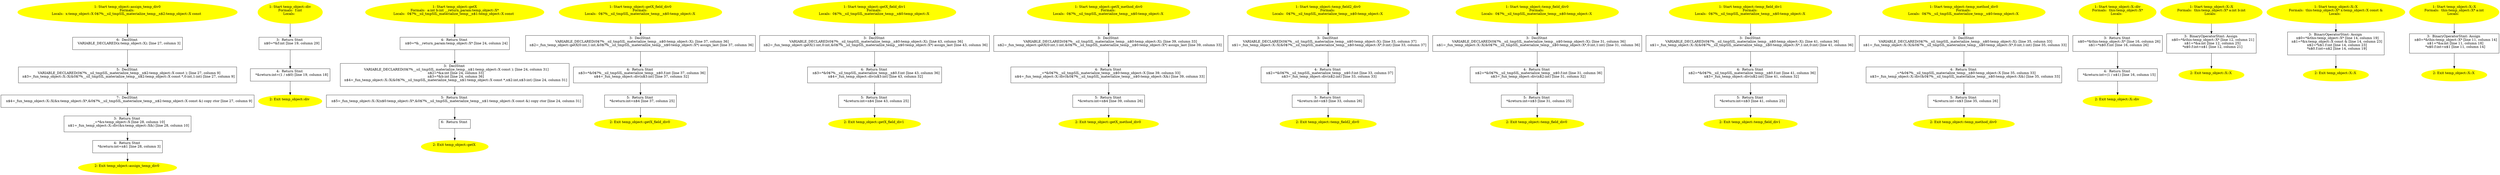 /* @generated */
digraph cfg {
"assign_temp_div0#temp_object#6618523570396537240.fa2055065ca23850cee50c855993cd3a_1" [label="1: Start temp_object::assign_temp_div0\nFormals: \nLocals:  x:temp_object::X 0$?%__sil_tmpSIL_materialize_temp__n$2:temp_object::X const  \n  " color=yellow style=filled]
	

	 "assign_temp_div0#temp_object#6618523570396537240.fa2055065ca23850cee50c855993cd3a_1" -> "assign_temp_div0#temp_object#6618523570396537240.fa2055065ca23850cee50c855993cd3a_6" ;
"assign_temp_div0#temp_object#6618523570396537240.fa2055065ca23850cee50c855993cd3a_2" [label="2: Exit temp_object::assign_temp_div0 \n  " color=yellow style=filled]
	

"assign_temp_div0#temp_object#6618523570396537240.fa2055065ca23850cee50c855993cd3a_3" [label="3:  Return Stmt \n   _=*&x:temp_object::X [line 28, column 10]\n  n$1=_fun_temp_object::X::div(&x:temp_object::X&) [line 28, column 10]\n " shape="box"]
	

	 "assign_temp_div0#temp_object#6618523570396537240.fa2055065ca23850cee50c855993cd3a_3" -> "assign_temp_div0#temp_object#6618523570396537240.fa2055065ca23850cee50c855993cd3a_4" ;
"assign_temp_div0#temp_object#6618523570396537240.fa2055065ca23850cee50c855993cd3a_4" [label="4:  Return Stmt \n   *&return:int=n$1 [line 28, column 3]\n " shape="box"]
	

	 "assign_temp_div0#temp_object#6618523570396537240.fa2055065ca23850cee50c855993cd3a_4" -> "assign_temp_div0#temp_object#6618523570396537240.fa2055065ca23850cee50c855993cd3a_2" ;
"assign_temp_div0#temp_object#6618523570396537240.fa2055065ca23850cee50c855993cd3a_5" [label="5:  DeclStmt \n   VARIABLE_DECLARED(0$?%__sil_tmpSIL_materialize_temp__n$2:temp_object::X const ); [line 27, column 9]\n  n$3=_fun_temp_object::X::X(&0$?%__sil_tmpSIL_materialize_temp__n$2:temp_object::X const *,0:int,1:int) [line 27, column 9]\n " shape="box"]
	

	 "assign_temp_div0#temp_object#6618523570396537240.fa2055065ca23850cee50c855993cd3a_5" -> "assign_temp_div0#temp_object#6618523570396537240.fa2055065ca23850cee50c855993cd3a_7" ;
"assign_temp_div0#temp_object#6618523570396537240.fa2055065ca23850cee50c855993cd3a_6" [label="6:  DeclStmt \n   VARIABLE_DECLARED(x:temp_object::X); [line 27, column 3]\n " shape="box"]
	

	 "assign_temp_div0#temp_object#6618523570396537240.fa2055065ca23850cee50c855993cd3a_6" -> "assign_temp_div0#temp_object#6618523570396537240.fa2055065ca23850cee50c855993cd3a_5" ;
"assign_temp_div0#temp_object#6618523570396537240.fa2055065ca23850cee50c855993cd3a_7" [label="7:  DeclStmt \n   n$4=_fun_temp_object::X::X(&x:temp_object::X*,&0$?%__sil_tmpSIL_materialize_temp__n$2:temp_object::X const &) copy ctor [line 27, column 9]\n " shape="box"]
	

	 "assign_temp_div0#temp_object#6618523570396537240.fa2055065ca23850cee50c855993cd3a_7" -> "assign_temp_div0#temp_object#6618523570396537240.fa2055065ca23850cee50c855993cd3a_3" ;
"div#temp_object#8235742009211935218.2061ea7bd543a21042cf00f2dbeefd91_1" [label="1: Start temp_object::div\nFormals:  f:int\nLocals:  \n  " color=yellow style=filled]
	

	 "div#temp_object#8235742009211935218.2061ea7bd543a21042cf00f2dbeefd91_1" -> "div#temp_object#8235742009211935218.2061ea7bd543a21042cf00f2dbeefd91_3" ;
"div#temp_object#8235742009211935218.2061ea7bd543a21042cf00f2dbeefd91_2" [label="2: Exit temp_object::div \n  " color=yellow style=filled]
	

"div#temp_object#8235742009211935218.2061ea7bd543a21042cf00f2dbeefd91_3" [label="3:  Return Stmt \n   n$0=*&f:int [line 19, column 29]\n " shape="box"]
	

	 "div#temp_object#8235742009211935218.2061ea7bd543a21042cf00f2dbeefd91_3" -> "div#temp_object#8235742009211935218.2061ea7bd543a21042cf00f2dbeefd91_4" ;
"div#temp_object#8235742009211935218.2061ea7bd543a21042cf00f2dbeefd91_4" [label="4:  Return Stmt \n   *&return:int=(1 / n$0) [line 19, column 18]\n " shape="box"]
	

	 "div#temp_object#8235742009211935218.2061ea7bd543a21042cf00f2dbeefd91_4" -> "div#temp_object#8235742009211935218.2061ea7bd543a21042cf00f2dbeefd91_2" ;
"getX#temp_object(class temp_object::X)#4720444219866178245.c6d7bacbd2aa751dffef569ff17890e7_1" [label="1: Start temp_object::getX\nFormals:  a:int b:int __return_param:temp_object::X*\nLocals:  0$?%__sil_tmpSIL_materialize_temp__n$1:temp_object::X const  \n  " color=yellow style=filled]
	

	 "getX#temp_object(class temp_object::X)#4720444219866178245.c6d7bacbd2aa751dffef569ff17890e7_1" -> "getX#temp_object(class temp_object::X)#4720444219866178245.c6d7bacbd2aa751dffef569ff17890e7_4" ;
"getX#temp_object(class temp_object::X)#4720444219866178245.c6d7bacbd2aa751dffef569ff17890e7_2" [label="2: Exit temp_object::getX \n  " color=yellow style=filled]
	

"getX#temp_object(class temp_object::X)#4720444219866178245.c6d7bacbd2aa751dffef569ff17890e7_3" [label="3:  DeclStmt \n   VARIABLE_DECLARED(0$?%__sil_tmpSIL_materialize_temp__n$1:temp_object::X const ); [line 24, column 31]\n  n$2=*&a:int [line 24, column 33]\n  n$3=*&b:int [line 24, column 36]\n  n$4=_fun_temp_object::X::X(&0$?%__sil_tmpSIL_materialize_temp__n$1:temp_object::X const *,n$2:int,n$3:int) [line 24, column 31]\n " shape="box"]
	

	 "getX#temp_object(class temp_object::X)#4720444219866178245.c6d7bacbd2aa751dffef569ff17890e7_3" -> "getX#temp_object(class temp_object::X)#4720444219866178245.c6d7bacbd2aa751dffef569ff17890e7_5" ;
"getX#temp_object(class temp_object::X)#4720444219866178245.c6d7bacbd2aa751dffef569ff17890e7_4" [label="4:  Return Stmt \n   n$0=*&__return_param:temp_object::X* [line 24, column 24]\n " shape="box"]
	

	 "getX#temp_object(class temp_object::X)#4720444219866178245.c6d7bacbd2aa751dffef569ff17890e7_4" -> "getX#temp_object(class temp_object::X)#4720444219866178245.c6d7bacbd2aa751dffef569ff17890e7_3" ;
"getX#temp_object(class temp_object::X)#4720444219866178245.c6d7bacbd2aa751dffef569ff17890e7_5" [label="5:  Return Stmt \n   n$5=_fun_temp_object::X::X(n$0:temp_object::X*,&0$?%__sil_tmpSIL_materialize_temp__n$1:temp_object::X const &) copy ctor [line 24, column 31]\n " shape="box"]
	

	 "getX#temp_object(class temp_object::X)#4720444219866178245.c6d7bacbd2aa751dffef569ff17890e7_5" -> "getX#temp_object(class temp_object::X)#4720444219866178245.c6d7bacbd2aa751dffef569ff17890e7_6" ;
"getX#temp_object(class temp_object::X)#4720444219866178245.c6d7bacbd2aa751dffef569ff17890e7_6" [label="6:  Return Stmt \n  " shape="box"]
	

	 "getX#temp_object(class temp_object::X)#4720444219866178245.c6d7bacbd2aa751dffef569ff17890e7_6" -> "getX#temp_object(class temp_object::X)#4720444219866178245.c6d7bacbd2aa751dffef569ff17890e7_2" ;
"getX_field_div0#temp_object#12698122843139253036.854c4a3940ca05110785248e1303db49_1" [label="1: Start temp_object::getX_field_div0\nFormals: \nLocals:  0$?%__sil_tmpSIL_materialize_temp__n$0:temp_object::X \n  " color=yellow style=filled]
	

	 "getX_field_div0#temp_object#12698122843139253036.854c4a3940ca05110785248e1303db49_1" -> "getX_field_div0#temp_object#12698122843139253036.854c4a3940ca05110785248e1303db49_3" ;
"getX_field_div0#temp_object#12698122843139253036.854c4a3940ca05110785248e1303db49_2" [label="2: Exit temp_object::getX_field_div0 \n  " color=yellow style=filled]
	

"getX_field_div0#temp_object#12698122843139253036.854c4a3940ca05110785248e1303db49_3" [label="3:  DeclStmt \n   VARIABLE_DECLARED(0$?%__sil_tmpSIL_materialize_temp__n$0:temp_object::X); [line 37, column 36]\n  n$2=_fun_temp_object::getX(0:int,1:int,&0$?%__sil_tmpSIL_materialize_temp__n$0:temp_object::X*) assign_last [line 37, column 36]\n " shape="box"]
	

	 "getX_field_div0#temp_object#12698122843139253036.854c4a3940ca05110785248e1303db49_3" -> "getX_field_div0#temp_object#12698122843139253036.854c4a3940ca05110785248e1303db49_4" ;
"getX_field_div0#temp_object#12698122843139253036.854c4a3940ca05110785248e1303db49_4" [label="4:  Return Stmt \n   n$3=*&0$?%__sil_tmpSIL_materialize_temp__n$0.f:int [line 37, column 36]\n  n$4=_fun_temp_object::div(n$3:int) [line 37, column 32]\n " shape="box"]
	

	 "getX_field_div0#temp_object#12698122843139253036.854c4a3940ca05110785248e1303db49_4" -> "getX_field_div0#temp_object#12698122843139253036.854c4a3940ca05110785248e1303db49_5" ;
"getX_field_div0#temp_object#12698122843139253036.854c4a3940ca05110785248e1303db49_5" [label="5:  Return Stmt \n   *&return:int=n$4 [line 37, column 25]\n " shape="box"]
	

	 "getX_field_div0#temp_object#12698122843139253036.854c4a3940ca05110785248e1303db49_5" -> "getX_field_div0#temp_object#12698122843139253036.854c4a3940ca05110785248e1303db49_2" ;
"getX_field_div1#temp_object#11953596240866039963.ee557e5aaabf95f2c8b1284adfc7249e_1" [label="1: Start temp_object::getX_field_div1\nFormals: \nLocals:  0$?%__sil_tmpSIL_materialize_temp__n$0:temp_object::X \n  " color=yellow style=filled]
	

	 "getX_field_div1#temp_object#11953596240866039963.ee557e5aaabf95f2c8b1284adfc7249e_1" -> "getX_field_div1#temp_object#11953596240866039963.ee557e5aaabf95f2c8b1284adfc7249e_3" ;
"getX_field_div1#temp_object#11953596240866039963.ee557e5aaabf95f2c8b1284adfc7249e_2" [label="2: Exit temp_object::getX_field_div1 \n  " color=yellow style=filled]
	

"getX_field_div1#temp_object#11953596240866039963.ee557e5aaabf95f2c8b1284adfc7249e_3" [label="3:  DeclStmt \n   VARIABLE_DECLARED(0$?%__sil_tmpSIL_materialize_temp__n$0:temp_object::X); [line 43, column 36]\n  n$2=_fun_temp_object::getX(1:int,0:int,&0$?%__sil_tmpSIL_materialize_temp__n$0:temp_object::X*) assign_last [line 43, column 36]\n " shape="box"]
	

	 "getX_field_div1#temp_object#11953596240866039963.ee557e5aaabf95f2c8b1284adfc7249e_3" -> "getX_field_div1#temp_object#11953596240866039963.ee557e5aaabf95f2c8b1284adfc7249e_4" ;
"getX_field_div1#temp_object#11953596240866039963.ee557e5aaabf95f2c8b1284adfc7249e_4" [label="4:  Return Stmt \n   n$3=*&0$?%__sil_tmpSIL_materialize_temp__n$0.f:int [line 43, column 36]\n  n$4=_fun_temp_object::div(n$3:int) [line 43, column 32]\n " shape="box"]
	

	 "getX_field_div1#temp_object#11953596240866039963.ee557e5aaabf95f2c8b1284adfc7249e_4" -> "getX_field_div1#temp_object#11953596240866039963.ee557e5aaabf95f2c8b1284adfc7249e_5" ;
"getX_field_div1#temp_object#11953596240866039963.ee557e5aaabf95f2c8b1284adfc7249e_5" [label="5:  Return Stmt \n   *&return:int=n$4 [line 43, column 25]\n " shape="box"]
	

	 "getX_field_div1#temp_object#11953596240866039963.ee557e5aaabf95f2c8b1284adfc7249e_5" -> "getX_field_div1#temp_object#11953596240866039963.ee557e5aaabf95f2c8b1284adfc7249e_2" ;
"getX_method_div0#temp_object#10654710522454889600.9c743f651914acdd07ad2c70becfd89c_1" [label="1: Start temp_object::getX_method_div0\nFormals: \nLocals:  0$?%__sil_tmpSIL_materialize_temp__n$0:temp_object::X \n  " color=yellow style=filled]
	

	 "getX_method_div0#temp_object#10654710522454889600.9c743f651914acdd07ad2c70becfd89c_1" -> "getX_method_div0#temp_object#10654710522454889600.9c743f651914acdd07ad2c70becfd89c_3" ;
"getX_method_div0#temp_object#10654710522454889600.9c743f651914acdd07ad2c70becfd89c_2" [label="2: Exit temp_object::getX_method_div0 \n  " color=yellow style=filled]
	

"getX_method_div0#temp_object#10654710522454889600.9c743f651914acdd07ad2c70becfd89c_3" [label="3:  DeclStmt \n   VARIABLE_DECLARED(0$?%__sil_tmpSIL_materialize_temp__n$0:temp_object::X); [line 39, column 33]\n  n$2=_fun_temp_object::getX(0:int,1:int,&0$?%__sil_tmpSIL_materialize_temp__n$0:temp_object::X*) assign_last [line 39, column 33]\n " shape="box"]
	

	 "getX_method_div0#temp_object#10654710522454889600.9c743f651914acdd07ad2c70becfd89c_3" -> "getX_method_div0#temp_object#10654710522454889600.9c743f651914acdd07ad2c70becfd89c_4" ;
"getX_method_div0#temp_object#10654710522454889600.9c743f651914acdd07ad2c70becfd89c_4" [label="4:  Return Stmt \n   _=*&0$?%__sil_tmpSIL_materialize_temp__n$0:temp_object::X [line 39, column 33]\n  n$4=_fun_temp_object::X::div(&0$?%__sil_tmpSIL_materialize_temp__n$0:temp_object::X&) [line 39, column 33]\n " shape="box"]
	

	 "getX_method_div0#temp_object#10654710522454889600.9c743f651914acdd07ad2c70becfd89c_4" -> "getX_method_div0#temp_object#10654710522454889600.9c743f651914acdd07ad2c70becfd89c_5" ;
"getX_method_div0#temp_object#10654710522454889600.9c743f651914acdd07ad2c70becfd89c_5" [label="5:  Return Stmt \n   *&return:int=n$4 [line 39, column 26]\n " shape="box"]
	

	 "getX_method_div0#temp_object#10654710522454889600.9c743f651914acdd07ad2c70becfd89c_5" -> "getX_method_div0#temp_object#10654710522454889600.9c743f651914acdd07ad2c70becfd89c_2" ;
"temp_field2_div0#temp_object#17763200808338657027.dd874be310bbf8e78129b073d73ad49f_1" [label="1: Start temp_object::temp_field2_div0\nFormals: \nLocals:  0$?%__sil_tmpSIL_materialize_temp__n$0:temp_object::X \n  " color=yellow style=filled]
	

	 "temp_field2_div0#temp_object#17763200808338657027.dd874be310bbf8e78129b073d73ad49f_1" -> "temp_field2_div0#temp_object#17763200808338657027.dd874be310bbf8e78129b073d73ad49f_3" ;
"temp_field2_div0#temp_object#17763200808338657027.dd874be310bbf8e78129b073d73ad49f_2" [label="2: Exit temp_object::temp_field2_div0 \n  " color=yellow style=filled]
	

"temp_field2_div0#temp_object#17763200808338657027.dd874be310bbf8e78129b073d73ad49f_3" [label="3:  DeclStmt \n   VARIABLE_DECLARED(0$?%__sil_tmpSIL_materialize_temp__n$0:temp_object::X); [line 33, column 37]\n  n$1=_fun_temp_object::X::X(&0$?%__sil_tmpSIL_materialize_temp__n$0:temp_object::X*,0:int) [line 33, column 37]\n " shape="box"]
	

	 "temp_field2_div0#temp_object#17763200808338657027.dd874be310bbf8e78129b073d73ad49f_3" -> "temp_field2_div0#temp_object#17763200808338657027.dd874be310bbf8e78129b073d73ad49f_4" ;
"temp_field2_div0#temp_object#17763200808338657027.dd874be310bbf8e78129b073d73ad49f_4" [label="4:  Return Stmt \n   n$2=*&0$?%__sil_tmpSIL_materialize_temp__n$0.f:int [line 33, column 37]\n  n$3=_fun_temp_object::div(n$2:int) [line 33, column 33]\n " shape="box"]
	

	 "temp_field2_div0#temp_object#17763200808338657027.dd874be310bbf8e78129b073d73ad49f_4" -> "temp_field2_div0#temp_object#17763200808338657027.dd874be310bbf8e78129b073d73ad49f_5" ;
"temp_field2_div0#temp_object#17763200808338657027.dd874be310bbf8e78129b073d73ad49f_5" [label="5:  Return Stmt \n   *&return:int=n$3 [line 33, column 26]\n " shape="box"]
	

	 "temp_field2_div0#temp_object#17763200808338657027.dd874be310bbf8e78129b073d73ad49f_5" -> "temp_field2_div0#temp_object#17763200808338657027.dd874be310bbf8e78129b073d73ad49f_2" ;
"temp_field_div0#temp_object#15412040659245592666.f5d0fb2d0c8f868e114b6379ad654aef_1" [label="1: Start temp_object::temp_field_div0\nFormals: \nLocals:  0$?%__sil_tmpSIL_materialize_temp__n$0:temp_object::X \n  " color=yellow style=filled]
	

	 "temp_field_div0#temp_object#15412040659245592666.f5d0fb2d0c8f868e114b6379ad654aef_1" -> "temp_field_div0#temp_object#15412040659245592666.f5d0fb2d0c8f868e114b6379ad654aef_3" ;
"temp_field_div0#temp_object#15412040659245592666.f5d0fb2d0c8f868e114b6379ad654aef_2" [label="2: Exit temp_object::temp_field_div0 \n  " color=yellow style=filled]
	

"temp_field_div0#temp_object#15412040659245592666.f5d0fb2d0c8f868e114b6379ad654aef_3" [label="3:  DeclStmt \n   VARIABLE_DECLARED(0$?%__sil_tmpSIL_materialize_temp__n$0:temp_object::X); [line 31, column 36]\n  n$1=_fun_temp_object::X::X(&0$?%__sil_tmpSIL_materialize_temp__n$0:temp_object::X*,0:int,1:int) [line 31, column 36]\n " shape="box"]
	

	 "temp_field_div0#temp_object#15412040659245592666.f5d0fb2d0c8f868e114b6379ad654aef_3" -> "temp_field_div0#temp_object#15412040659245592666.f5d0fb2d0c8f868e114b6379ad654aef_4" ;
"temp_field_div0#temp_object#15412040659245592666.f5d0fb2d0c8f868e114b6379ad654aef_4" [label="4:  Return Stmt \n   n$2=*&0$?%__sil_tmpSIL_materialize_temp__n$0.f:int [line 31, column 36]\n  n$3=_fun_temp_object::div(n$2:int) [line 31, column 32]\n " shape="box"]
	

	 "temp_field_div0#temp_object#15412040659245592666.f5d0fb2d0c8f868e114b6379ad654aef_4" -> "temp_field_div0#temp_object#15412040659245592666.f5d0fb2d0c8f868e114b6379ad654aef_5" ;
"temp_field_div0#temp_object#15412040659245592666.f5d0fb2d0c8f868e114b6379ad654aef_5" [label="5:  Return Stmt \n   *&return:int=n$3 [line 31, column 25]\n " shape="box"]
	

	 "temp_field_div0#temp_object#15412040659245592666.f5d0fb2d0c8f868e114b6379ad654aef_5" -> "temp_field_div0#temp_object#15412040659245592666.f5d0fb2d0c8f868e114b6379ad654aef_2" ;
"temp_field_div1#temp_object#14919979518945721169.463c8bf1b85b2fefc9473e70e135e02d_1" [label="1: Start temp_object::temp_field_div1\nFormals: \nLocals:  0$?%__sil_tmpSIL_materialize_temp__n$0:temp_object::X \n  " color=yellow style=filled]
	

	 "temp_field_div1#temp_object#14919979518945721169.463c8bf1b85b2fefc9473e70e135e02d_1" -> "temp_field_div1#temp_object#14919979518945721169.463c8bf1b85b2fefc9473e70e135e02d_3" ;
"temp_field_div1#temp_object#14919979518945721169.463c8bf1b85b2fefc9473e70e135e02d_2" [label="2: Exit temp_object::temp_field_div1 \n  " color=yellow style=filled]
	

"temp_field_div1#temp_object#14919979518945721169.463c8bf1b85b2fefc9473e70e135e02d_3" [label="3:  DeclStmt \n   VARIABLE_DECLARED(0$?%__sil_tmpSIL_materialize_temp__n$0:temp_object::X); [line 41, column 36]\n  n$1=_fun_temp_object::X::X(&0$?%__sil_tmpSIL_materialize_temp__n$0:temp_object::X*,1:int,0:int) [line 41, column 36]\n " shape="box"]
	

	 "temp_field_div1#temp_object#14919979518945721169.463c8bf1b85b2fefc9473e70e135e02d_3" -> "temp_field_div1#temp_object#14919979518945721169.463c8bf1b85b2fefc9473e70e135e02d_4" ;
"temp_field_div1#temp_object#14919979518945721169.463c8bf1b85b2fefc9473e70e135e02d_4" [label="4:  Return Stmt \n   n$2=*&0$?%__sil_tmpSIL_materialize_temp__n$0.f:int [line 41, column 36]\n  n$3=_fun_temp_object::div(n$2:int) [line 41, column 32]\n " shape="box"]
	

	 "temp_field_div1#temp_object#14919979518945721169.463c8bf1b85b2fefc9473e70e135e02d_4" -> "temp_field_div1#temp_object#14919979518945721169.463c8bf1b85b2fefc9473e70e135e02d_5" ;
"temp_field_div1#temp_object#14919979518945721169.463c8bf1b85b2fefc9473e70e135e02d_5" [label="5:  Return Stmt \n   *&return:int=n$3 [line 41, column 25]\n " shape="box"]
	

	 "temp_field_div1#temp_object#14919979518945721169.463c8bf1b85b2fefc9473e70e135e02d_5" -> "temp_field_div1#temp_object#14919979518945721169.463c8bf1b85b2fefc9473e70e135e02d_2" ;
"temp_method_div0#temp_object#17009651611825801298.b27a48cdb872e8bc72f1181813e5d666_1" [label="1: Start temp_object::temp_method_div0\nFormals: \nLocals:  0$?%__sil_tmpSIL_materialize_temp__n$0:temp_object::X \n  " color=yellow style=filled]
	

	 "temp_method_div0#temp_object#17009651611825801298.b27a48cdb872e8bc72f1181813e5d666_1" -> "temp_method_div0#temp_object#17009651611825801298.b27a48cdb872e8bc72f1181813e5d666_3" ;
"temp_method_div0#temp_object#17009651611825801298.b27a48cdb872e8bc72f1181813e5d666_2" [label="2: Exit temp_object::temp_method_div0 \n  " color=yellow style=filled]
	

"temp_method_div0#temp_object#17009651611825801298.b27a48cdb872e8bc72f1181813e5d666_3" [label="3:  DeclStmt \n   VARIABLE_DECLARED(0$?%__sil_tmpSIL_materialize_temp__n$0:temp_object::X); [line 35, column 33]\n  n$1=_fun_temp_object::X::X(&0$?%__sil_tmpSIL_materialize_temp__n$0:temp_object::X*,0:int,1:int) [line 35, column 33]\n " shape="box"]
	

	 "temp_method_div0#temp_object#17009651611825801298.b27a48cdb872e8bc72f1181813e5d666_3" -> "temp_method_div0#temp_object#17009651611825801298.b27a48cdb872e8bc72f1181813e5d666_4" ;
"temp_method_div0#temp_object#17009651611825801298.b27a48cdb872e8bc72f1181813e5d666_4" [label="4:  Return Stmt \n   _=*&0$?%__sil_tmpSIL_materialize_temp__n$0:temp_object::X [line 35, column 33]\n  n$3=_fun_temp_object::X::div(&0$?%__sil_tmpSIL_materialize_temp__n$0:temp_object::X&) [line 35, column 33]\n " shape="box"]
	

	 "temp_method_div0#temp_object#17009651611825801298.b27a48cdb872e8bc72f1181813e5d666_4" -> "temp_method_div0#temp_object#17009651611825801298.b27a48cdb872e8bc72f1181813e5d666_5" ;
"temp_method_div0#temp_object#17009651611825801298.b27a48cdb872e8bc72f1181813e5d666_5" [label="5:  Return Stmt \n   *&return:int=n$3 [line 35, column 26]\n " shape="box"]
	

	 "temp_method_div0#temp_object#17009651611825801298.b27a48cdb872e8bc72f1181813e5d666_5" -> "temp_method_div0#temp_object#17009651611825801298.b27a48cdb872e8bc72f1181813e5d666_2" ;
"div#X#temp_object#(12460299690567563818).008eb806654973dcd60bef3460e7ab63_1" [label="1: Start temp_object::X::div\nFormals:  this:temp_object::X*\nLocals:  \n  " color=yellow style=filled]
	

	 "div#X#temp_object#(12460299690567563818).008eb806654973dcd60bef3460e7ab63_1" -> "div#X#temp_object#(12460299690567563818).008eb806654973dcd60bef3460e7ab63_3" ;
"div#X#temp_object#(12460299690567563818).008eb806654973dcd60bef3460e7ab63_2" [label="2: Exit temp_object::X::div \n  " color=yellow style=filled]
	

"div#X#temp_object#(12460299690567563818).008eb806654973dcd60bef3460e7ab63_3" [label="3:  Return Stmt \n   n$0=*&this:temp_object::X* [line 16, column 26]\n  n$1=*n$0.f:int [line 16, column 26]\n " shape="box"]
	

	 "div#X#temp_object#(12460299690567563818).008eb806654973dcd60bef3460e7ab63_3" -> "div#X#temp_object#(12460299690567563818).008eb806654973dcd60bef3460e7ab63_4" ;
"div#X#temp_object#(12460299690567563818).008eb806654973dcd60bef3460e7ab63_4" [label="4:  Return Stmt \n   *&return:int=(1 / n$1) [line 16, column 15]\n " shape="box"]
	

	 "div#X#temp_object#(12460299690567563818).008eb806654973dcd60bef3460e7ab63_4" -> "div#X#temp_object#(12460299690567563818).008eb806654973dcd60bef3460e7ab63_2" ;
"X#X#temp_object#{12231838181691886121}.38f720bcfdd216037b161fc1f84ba92b_1" [label="1: Start temp_object::X::X\nFormals:  this:temp_object::X* a:int b:int\nLocals:  \n  " color=yellow style=filled]
	

	 "X#X#temp_object#{12231838181691886121}.38f720bcfdd216037b161fc1f84ba92b_1" -> "X#X#temp_object#{12231838181691886121}.38f720bcfdd216037b161fc1f84ba92b_3" ;
"X#X#temp_object#{12231838181691886121}.38f720bcfdd216037b161fc1f84ba92b_2" [label="2: Exit temp_object::X::X \n  " color=yellow style=filled]
	

"X#X#temp_object#{12231838181691886121}.38f720bcfdd216037b161fc1f84ba92b_3" [label="3:  BinaryOperatorStmt: Assign \n   n$0=*&this:temp_object::X* [line 12, column 21]\n  n$1=*&a:int [line 12, column 25]\n  *n$0.f:int=n$1 [line 12, column 21]\n " shape="box"]
	

	 "X#X#temp_object#{12231838181691886121}.38f720bcfdd216037b161fc1f84ba92b_3" -> "X#X#temp_object#{12231838181691886121}.38f720bcfdd216037b161fc1f84ba92b_2" ;
"X#X#temp_object#{14498489846246706072}.92449f6f4b90b4f036ed6bcf9c78f797_1" [label="1: Start temp_object::X::X\nFormals:  this:temp_object::X* x:temp_object::X const &\nLocals:  \n  " color=yellow style=filled]
	

	 "X#X#temp_object#{14498489846246706072}.92449f6f4b90b4f036ed6bcf9c78f797_1" -> "X#X#temp_object#{14498489846246706072}.92449f6f4b90b4f036ed6bcf9c78f797_3" ;
"X#X#temp_object#{14498489846246706072}.92449f6f4b90b4f036ed6bcf9c78f797_2" [label="2: Exit temp_object::X::X \n  " color=yellow style=filled]
	

"X#X#temp_object#{14498489846246706072}.92449f6f4b90b4f036ed6bcf9c78f797_3" [label="3:  BinaryOperatorStmt: Assign \n   n$0=*&this:temp_object::X* [line 14, column 19]\n  n$1=*&x:temp_object::X const & [line 14, column 23]\n  n$2=*n$1.f:int [line 14, column 23]\n  *n$0.f:int=n$2 [line 14, column 19]\n " shape="box"]
	

	 "X#X#temp_object#{14498489846246706072}.92449f6f4b90b4f036ed6bcf9c78f797_3" -> "X#X#temp_object#{14498489846246706072}.92449f6f4b90b4f036ed6bcf9c78f797_2" ;
"X#X#temp_object#{7690616887655186138}.f2d203761081921c7fa2fe0f9e19da98_1" [label="1: Start temp_object::X::X\nFormals:  this:temp_object::X* a:int\nLocals:  \n  " color=yellow style=filled]
	

	 "X#X#temp_object#{7690616887655186138}.f2d203761081921c7fa2fe0f9e19da98_1" -> "X#X#temp_object#{7690616887655186138}.f2d203761081921c7fa2fe0f9e19da98_3" ;
"X#X#temp_object#{7690616887655186138}.f2d203761081921c7fa2fe0f9e19da98_2" [label="2: Exit temp_object::X::X \n  " color=yellow style=filled]
	

"X#X#temp_object#{7690616887655186138}.f2d203761081921c7fa2fe0f9e19da98_3" [label="3:  BinaryOperatorStmt: Assign \n   n$0=*&this:temp_object::X* [line 11, column 14]\n  n$1=*&a:int [line 11, column 18]\n  *n$0.f:int=n$1 [line 11, column 14]\n " shape="box"]
	

	 "X#X#temp_object#{7690616887655186138}.f2d203761081921c7fa2fe0f9e19da98_3" -> "X#X#temp_object#{7690616887655186138}.f2d203761081921c7fa2fe0f9e19da98_2" ;
}
